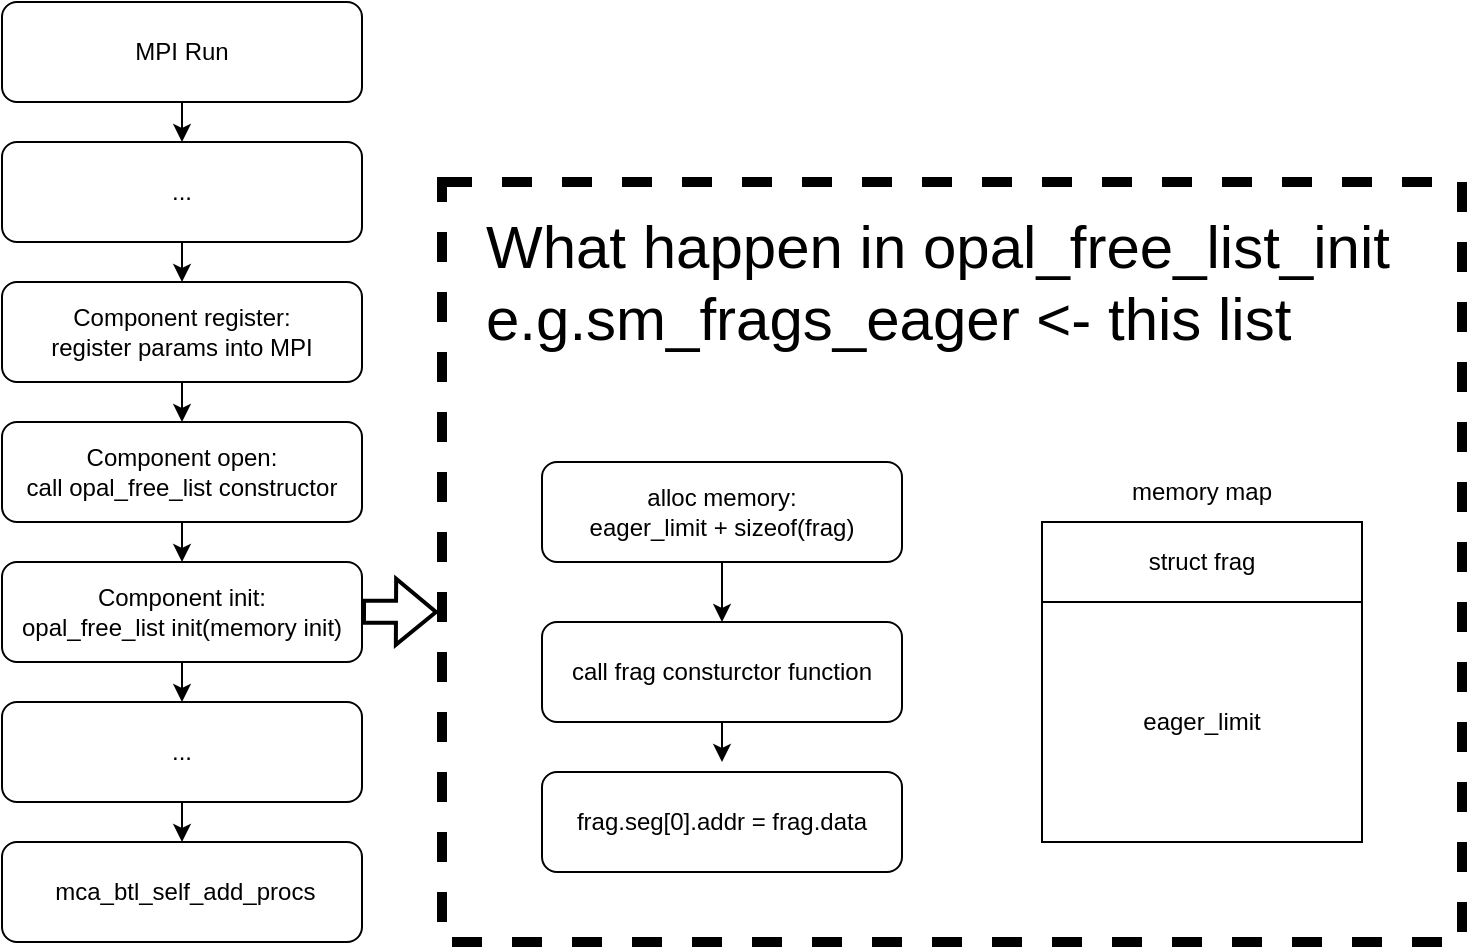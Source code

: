 <mxfile version="28.2.3">
  <diagram name="第 1 页" id="o8aI4CcG_pzPY-FTYWcE">
    <mxGraphModel dx="1697" dy="918" grid="1" gridSize="10" guides="1" tooltips="1" connect="1" arrows="1" fold="1" page="1" pageScale="1" pageWidth="827" pageHeight="1169" math="0" shadow="0">
      <root>
        <mxCell id="0" />
        <mxCell id="1" parent="0" />
        <mxCell id="6xK6vwWIE_z2Mid3gq3f-4" style="edgeStyle=orthogonalEdgeStyle;rounded=0;orthogonalLoop=1;jettySize=auto;html=1;exitX=0.5;exitY=1;exitDx=0;exitDy=0;entryX=0.5;entryY=0;entryDx=0;entryDy=0;fontFamily=Helvetica;fontSize=12;fontColor=default;" parent="1" source="6xK6vwWIE_z2Mid3gq3f-1" target="6xK6vwWIE_z2Mid3gq3f-2" edge="1">
          <mxGeometry relative="1" as="geometry" />
        </mxCell>
        <mxCell id="6xK6vwWIE_z2Mid3gq3f-1" value="MPI Run" style="rounded=1;whiteSpace=wrap;html=1;fillColor=none;" parent="1" vertex="1">
          <mxGeometry x="70" y="60" width="180" height="50" as="geometry" />
        </mxCell>
        <mxCell id="6xK6vwWIE_z2Mid3gq3f-7" style="edgeStyle=orthogonalEdgeStyle;rounded=0;orthogonalLoop=1;jettySize=auto;html=1;exitX=0.5;exitY=1;exitDx=0;exitDy=0;entryX=0.5;entryY=0;entryDx=0;entryDy=0;fontFamily=Helvetica;fontSize=12;fontColor=default;" parent="1" source="6xK6vwWIE_z2Mid3gq3f-2" target="6xK6vwWIE_z2Mid3gq3f-6" edge="1">
          <mxGeometry relative="1" as="geometry" />
        </mxCell>
        <mxCell id="6xK6vwWIE_z2Mid3gq3f-2" value="..." style="rounded=1;whiteSpace=wrap;html=1;fillColor=none;" parent="1" vertex="1">
          <mxGeometry x="70" y="130" width="180" height="50" as="geometry" />
        </mxCell>
        <mxCell id="6xK6vwWIE_z2Mid3gq3f-9" style="edgeStyle=orthogonalEdgeStyle;rounded=0;orthogonalLoop=1;jettySize=auto;html=1;exitX=0.5;exitY=1;exitDx=0;exitDy=0;entryX=0.5;entryY=0;entryDx=0;entryDy=0;fontFamily=Helvetica;fontSize=12;fontColor=default;" parent="1" source="6xK6vwWIE_z2Mid3gq3f-6" target="6xK6vwWIE_z2Mid3gq3f-8" edge="1">
          <mxGeometry relative="1" as="geometry" />
        </mxCell>
        <mxCell id="6xK6vwWIE_z2Mid3gq3f-6" value="Component register:&lt;div&gt;register params into MPI&lt;/div&gt;" style="rounded=1;whiteSpace=wrap;html=1;fillColor=none;" parent="1" vertex="1">
          <mxGeometry x="70" y="200" width="180" height="50" as="geometry" />
        </mxCell>
        <mxCell id="6xK6vwWIE_z2Mid3gq3f-11" style="edgeStyle=orthogonalEdgeStyle;rounded=0;orthogonalLoop=1;jettySize=auto;html=1;exitX=0.5;exitY=1;exitDx=0;exitDy=0;entryX=0.5;entryY=0;entryDx=0;entryDy=0;fontFamily=Helvetica;fontSize=12;fontColor=default;" parent="1" source="6xK6vwWIE_z2Mid3gq3f-8" target="6xK6vwWIE_z2Mid3gq3f-10" edge="1">
          <mxGeometry relative="1" as="geometry" />
        </mxCell>
        <mxCell id="6xK6vwWIE_z2Mid3gq3f-8" value="Component open:&lt;br&gt;call opal_free_list constructor" style="rounded=1;whiteSpace=wrap;html=1;fillColor=none;" parent="1" vertex="1">
          <mxGeometry x="70" y="270" width="180" height="50" as="geometry" />
        </mxCell>
        <mxCell id="6xK6vwWIE_z2Mid3gq3f-30" style="edgeStyle=orthogonalEdgeStyle;rounded=0;orthogonalLoop=1;jettySize=auto;html=1;exitX=0.5;exitY=1;exitDx=0;exitDy=0;entryX=0.5;entryY=0;entryDx=0;entryDy=0;fontFamily=Helvetica;fontSize=12;fontColor=default;" parent="1" source="6xK6vwWIE_z2Mid3gq3f-10" target="6xK6vwWIE_z2Mid3gq3f-26" edge="1">
          <mxGeometry relative="1" as="geometry" />
        </mxCell>
        <mxCell id="6xK6vwWIE_z2Mid3gq3f-10" value="Component init:&lt;div&gt;opal_free_list init(memory init)&lt;/div&gt;" style="rounded=1;whiteSpace=wrap;html=1;fillColor=none;" parent="1" vertex="1">
          <mxGeometry x="70" y="340" width="180" height="50" as="geometry" />
        </mxCell>
        <mxCell id="6xK6vwWIE_z2Mid3gq3f-28" style="edgeStyle=orthogonalEdgeStyle;rounded=0;orthogonalLoop=1;jettySize=auto;html=1;exitX=0.5;exitY=1;exitDx=0;exitDy=0;entryX=0.5;entryY=0;entryDx=0;entryDy=0;fontFamily=Helvetica;fontSize=12;fontColor=default;" parent="1" source="6xK6vwWIE_z2Mid3gq3f-26" target="6xK6vwWIE_z2Mid3gq3f-27" edge="1">
          <mxGeometry relative="1" as="geometry" />
        </mxCell>
        <mxCell id="6xK6vwWIE_z2Mid3gq3f-26" value="..." style="rounded=1;whiteSpace=wrap;html=1;fillColor=none;" parent="1" vertex="1">
          <mxGeometry x="70" y="410" width="180" height="50" as="geometry" />
        </mxCell>
        <mxCell id="6xK6vwWIE_z2Mid3gq3f-27" value="&amp;nbsp;mca_btl_self_add_procs" style="rounded=1;whiteSpace=wrap;html=1;fillColor=none;" parent="1" vertex="1">
          <mxGeometry x="70" y="480" width="180" height="50" as="geometry" />
        </mxCell>
        <mxCell id="l7KR2CkCiS9veo65nO7r-8" value="" style="rounded=0;whiteSpace=wrap;html=1;fillColor=none;dashed=1;strokeWidth=5;" vertex="1" parent="1">
          <mxGeometry x="290" y="150" width="510" height="380" as="geometry" />
        </mxCell>
        <mxCell id="l7KR2CkCiS9veo65nO7r-9" value="What happen in opal_free_list_init&lt;div&gt;e.g.sm_frags_eager &amp;lt;- this list&lt;/div&gt;" style="text;html=1;align=left;verticalAlign=middle;whiteSpace=wrap;rounded=0;fontSize=30;" vertex="1" parent="1">
          <mxGeometry x="310" y="170" width="490" height="60" as="geometry" />
        </mxCell>
        <mxCell id="l7KR2CkCiS9veo65nO7r-10" style="edgeStyle=orthogonalEdgeStyle;rounded=0;orthogonalLoop=1;jettySize=auto;html=1;exitX=0.5;exitY=1;exitDx=0;exitDy=0;entryX=0.5;entryY=0;entryDx=0;entryDy=0;" edge="1" parent="1" source="l7KR2CkCiS9veo65nO7r-11" target="l7KR2CkCiS9veo65nO7r-13">
          <mxGeometry relative="1" as="geometry" />
        </mxCell>
        <mxCell id="l7KR2CkCiS9veo65nO7r-11" value="alloc memory:&lt;br&gt;eager_limit + sizeof(frag)" style="rounded=1;whiteSpace=wrap;html=1;fillColor=none;" vertex="1" parent="1">
          <mxGeometry x="340" y="290" width="180" height="50" as="geometry" />
        </mxCell>
        <mxCell id="l7KR2CkCiS9veo65nO7r-12" style="edgeStyle=orthogonalEdgeStyle;rounded=0;orthogonalLoop=1;jettySize=auto;html=1;exitX=0.5;exitY=1;exitDx=0;exitDy=0;entryX=0.5;entryY=0;entryDx=0;entryDy=0;" edge="1" parent="1" source="l7KR2CkCiS9veo65nO7r-13">
          <mxGeometry relative="1" as="geometry">
            <mxPoint x="430" y="440" as="targetPoint" />
          </mxGeometry>
        </mxCell>
        <mxCell id="l7KR2CkCiS9veo65nO7r-13" value="call frag consturctor function" style="rounded=1;whiteSpace=wrap;html=1;fillColor=none;" vertex="1" parent="1">
          <mxGeometry x="340" y="370" width="180" height="50" as="geometry" />
        </mxCell>
        <mxCell id="l7KR2CkCiS9veo65nO7r-18" value="frag.seg[0].addr = frag.data" style="rounded=1;whiteSpace=wrap;html=1;fillColor=none;" vertex="1" parent="1">
          <mxGeometry x="340" y="445" width="180" height="50" as="geometry" />
        </mxCell>
        <mxCell id="l7KR2CkCiS9veo65nO7r-19" value="" style="rounded=0;whiteSpace=wrap;html=1;fillColor=none;" vertex="1" parent="1">
          <mxGeometry x="590" y="320" width="160" height="160" as="geometry" />
        </mxCell>
        <mxCell id="l7KR2CkCiS9veo65nO7r-20" value="" style="endArrow=none;html=1;rounded=0;exitX=0;exitY=0.25;exitDx=0;exitDy=0;entryX=1;entryY=0.25;entryDx=0;entryDy=0;" edge="1" parent="1" source="l7KR2CkCiS9veo65nO7r-19" target="l7KR2CkCiS9veo65nO7r-19">
          <mxGeometry width="50" height="50" relative="1" as="geometry">
            <mxPoint x="820" y="440" as="sourcePoint" />
            <mxPoint x="870" y="390" as="targetPoint" />
          </mxGeometry>
        </mxCell>
        <mxCell id="l7KR2CkCiS9veo65nO7r-21" value="struct frag" style="text;html=1;align=center;verticalAlign=middle;whiteSpace=wrap;rounded=0;" vertex="1" parent="1">
          <mxGeometry x="640" y="325" width="60" height="30" as="geometry" />
        </mxCell>
        <mxCell id="l7KR2CkCiS9veo65nO7r-22" value="eager_limit" style="text;html=1;align=center;verticalAlign=middle;whiteSpace=wrap;rounded=0;" vertex="1" parent="1">
          <mxGeometry x="640" y="405" width="60" height="30" as="geometry" />
        </mxCell>
        <mxCell id="l7KR2CkCiS9veo65nO7r-23" value="memory map" style="text;html=1;align=center;verticalAlign=middle;whiteSpace=wrap;rounded=0;" vertex="1" parent="1">
          <mxGeometry x="625" y="290" width="90" height="30" as="geometry" />
        </mxCell>
        <mxCell id="l7KR2CkCiS9veo65nO7r-25" value="" style="shape=flexArrow;endArrow=classic;html=1;rounded=0;strokeWidth=2;" edge="1" parent="1">
          <mxGeometry width="50" height="50" relative="1" as="geometry">
            <mxPoint x="250" y="364.83" as="sourcePoint" />
            <mxPoint x="288" y="365" as="targetPoint" />
          </mxGeometry>
        </mxCell>
      </root>
    </mxGraphModel>
  </diagram>
</mxfile>

